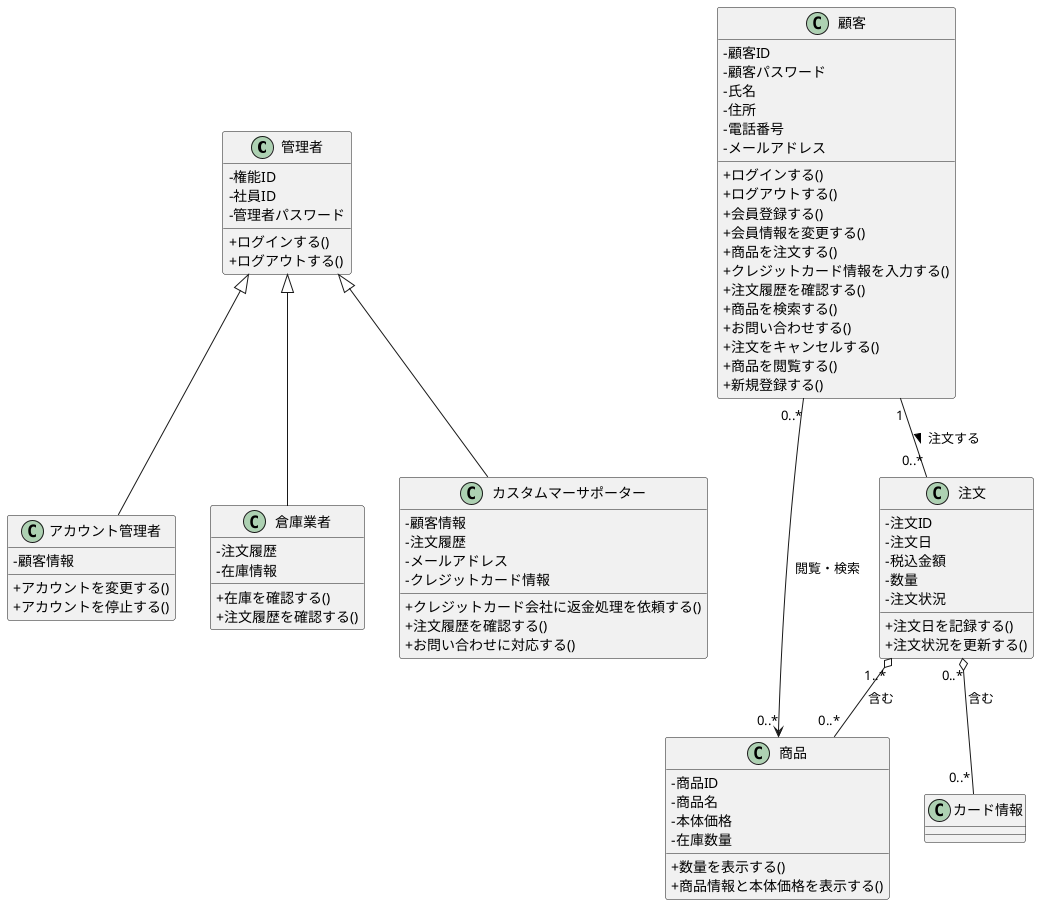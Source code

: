 @startuml BBショップシステム_クラス図
skinparam classAttribute 0
class 管理者 {
    -権能ID
    -社員ID
    -管理者パスワード
    +ログインする()
    +ログアウトする()
}


skinparam classAttributeIconSize 0
class アカウント管理者 {
    '属性
    -顧客情報

    '操作
    +アカウントを変更する()
    +アカウントを停止する()
}

skinparam classAttributeIconSize 0
class 倉庫業者 {
    '属性
    -注文履歴
    -在庫情報

    '操作
    +在庫を確認する()
    +注文履歴を確認する()
}

skinparam classAttributeIconSize 0
class カスタムマーサポーター {
    '属性
    -顧客情報
    -注文履歴
    -メールアドレス
    -クレジットカード情報

    '操作
    +クレジットカード会社に返金処理を依頼する()
    +注文履歴を確認する()
    +お問い合わせに対応する()
}

skinparam classAttributeIconSize 0
class 顧客 {
    '属性
    -顧客ID
    -顧客パスワード
    -氏名
    -住所
    -電話番号
    -メールアドレス

    '操作
    +ログインする()
    +ログアウトする()
    +会員登録する()
    +会員情報を変更する()
    +商品を注文する()
    +クレジットカード情報を入力する()
    +注文履歴を確認する()
    +商品を検索する()
    +お問い合わせする()
    +注文をキャンセルする()
    +商品を閲覧する()
    +新規登録する()
}

skinparam classAttributeIconSize 0
class 商品 {
    '属性
    -商品ID
    -商品名
    -本体価格
    -在庫数量

    '操作
    +数量を表示する()
    +商品情報と本体価格を表示する()
}

skinparam classAttributeIconSize 0
class 注文 {
    '属性
    -注文ID
    -注文日
    -税込金額
    -数量
    -注文状況

    '操作
    +注文日を記録する()
    +注文状況を更新する()
}

' 関連性の定義
' **汎化（継承）**には多重度は使用しません
管理者 <|-- アカウント管理者
管理者 <|-- 倉庫業者
管理者 <|-- カスタムマーサポーター

' **関連**と**集約**に多重度 0..* を適用

' 1. 顧客と注文
' 顧客は0件以上の注文をする。注文は必ず1人の顧客に紐づく（必須）ため、**1**と**0..***の組み合わせとします。
顧客 "1" -- "0..*" 注文 : 注文する >

' 2. 注文と商品（集約）
' 注文は1種類以上の商品を含み（**1..***）、商品は0件以上の注文に含まれる可能性があります（**0..***）。
注文 "1..*" o-- "0..*" 商品 : 含む
' 3. 注文とクレジットカード情報（集約）
' 注文は0件以上のクレジットカード情報を含み（** 0..***）、クレジットカード情報は0件以上の注文に含まれる可能性があります（**0..***）。
注文 "0..*" o-- "0..*" カード情報 : 含む

' 4. 顧客と商品
' 顧客は0件以上の商品を閲覧・検索し、商品は0人以上の顧客に閲覧される。
顧客 "0..*" --> "0..*" 商品 : 閲覧・検索

@enduml